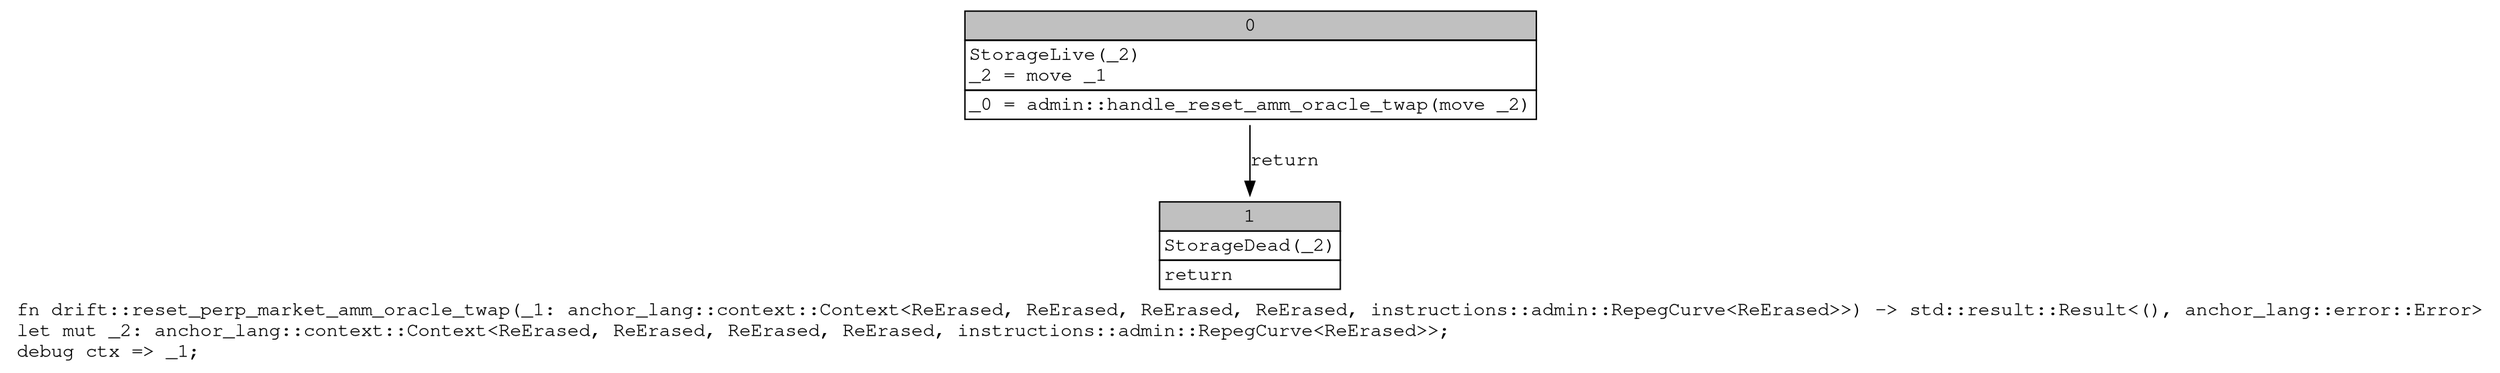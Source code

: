 digraph Mir_0_20048 {
    graph [fontname="Courier, monospace"];
    node [fontname="Courier, monospace"];
    edge [fontname="Courier, monospace"];
    label=<fn drift::reset_perp_market_amm_oracle_twap(_1: anchor_lang::context::Context&lt;ReErased, ReErased, ReErased, ReErased, instructions::admin::RepegCurve&lt;ReErased&gt;&gt;) -&gt; std::result::Result&lt;(), anchor_lang::error::Error&gt;<br align="left"/>let mut _2: anchor_lang::context::Context&lt;ReErased, ReErased, ReErased, ReErased, instructions::admin::RepegCurve&lt;ReErased&gt;&gt;;<br align="left"/>debug ctx =&gt; _1;<br align="left"/>>;
    bb0__0_20048 [shape="none", label=<<table border="0" cellborder="1" cellspacing="0"><tr><td bgcolor="gray" align="center" colspan="1">0</td></tr><tr><td align="left" balign="left">StorageLive(_2)<br/>_2 = move _1<br/></td></tr><tr><td align="left">_0 = admin::handle_reset_amm_oracle_twap(move _2)</td></tr></table>>];
    bb1__0_20048 [shape="none", label=<<table border="0" cellborder="1" cellspacing="0"><tr><td bgcolor="gray" align="center" colspan="1">1</td></tr><tr><td align="left" balign="left">StorageDead(_2)<br/></td></tr><tr><td align="left">return</td></tr></table>>];
    bb0__0_20048 -> bb1__0_20048 [label="return"];
}

